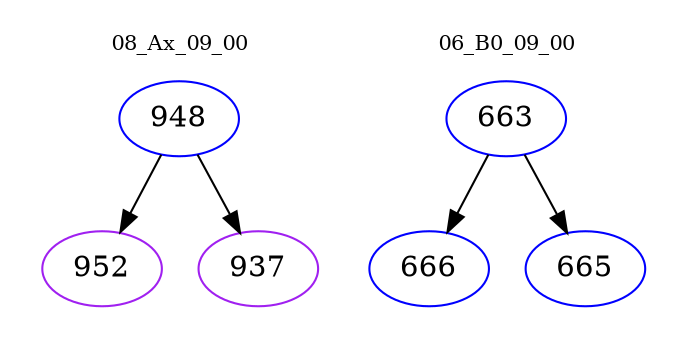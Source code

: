 digraph{
subgraph cluster_0 {
color = white
label = "08_Ax_09_00";
fontsize=10;
T0_948 [label="948", color="blue"]
T0_948 -> T0_952 [color="black"]
T0_952 [label="952", color="purple"]
T0_948 -> T0_937 [color="black"]
T0_937 [label="937", color="purple"]
}
subgraph cluster_1 {
color = white
label = "06_B0_09_00";
fontsize=10;
T1_663 [label="663", color="blue"]
T1_663 -> T1_666 [color="black"]
T1_666 [label="666", color="blue"]
T1_663 -> T1_665 [color="black"]
T1_665 [label="665", color="blue"]
}
}
